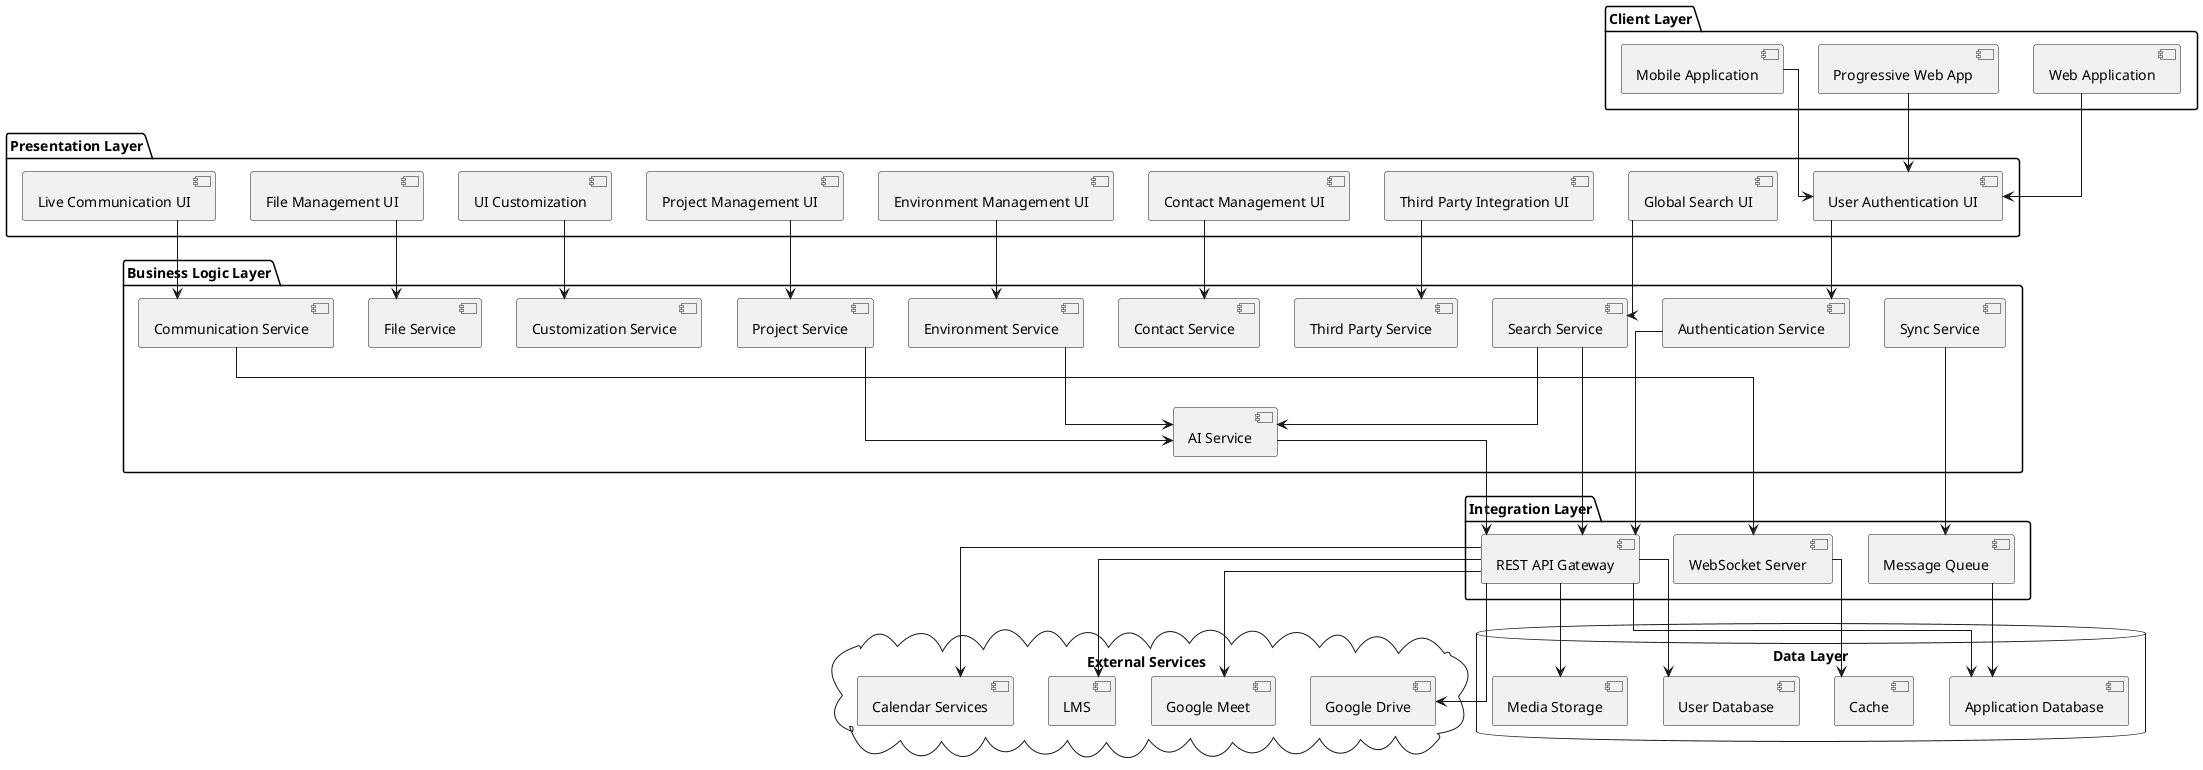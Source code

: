 @startuml FusionSpace Architecture

skinparam componentStyle uml2
skinparam linetype ortho

!define RECTANGLE class

package "Client Layer" {
    [Web Application]
    [Progressive Web App]
    [Mobile Application]
}

package "Presentation Layer" {
    [User Authentication UI]
    [Global Search UI]
    [Third Party Integration UI]
    [Contact Management UI]
    [Environment Management UI]
    [Project Management UI]
    [UI Customization]
    [File Management UI]
    [Live Communication UI]
}

package "Business Logic Layer" {
    [Authentication Service]
    [Search Service]
    [Third Party Service]
    [Contact Service]
    [Environment Service]
    [Project Service]
    [Customization Service]
    [File Service]
    [Communication Service]
    [Sync Service]
    [AI Service]
}

package "Integration Layer" {
    [REST API Gateway]
    [WebSocket Server]
    [Message Queue]
}

cloud "External Services" {
    [Google Drive]
    [Google Meet]
    [LMS]
    [Calendar Services]
}

database "Data Layer" {
    [User Database]
    [Media Storage]
    [Application Database]
    [Cache]
}

' Client to Presentation connections
[Web Application] --> [User Authentication UI]
[Progressive Web App] --> [User Authentication UI]
[Mobile Application] --> [User Authentication UI]

' Presentation to Business Logic
[User Authentication UI] --> [Authentication Service]
[Global Search UI] --> [Search Service]
[Third Party Integration UI] --> [Third Party Service]
[Contact Management UI] --> [Contact Service]
[Environment Management UI] --> [Environment Service]
[Project Management UI] --> [Project Service]
[UI Customization] --> [Customization Service]
[File Management UI] --> [File Service]
[Live Communication UI] --> [Communication Service]

' Business Logic to Integration
[Authentication Service] --> [REST API Gateway]
[Search Service] --> [REST API Gateway]
[Communication Service] --> [WebSocket Server]
[Sync Service] --> [Message Queue]

' Integration to External
[REST API Gateway] --> [Google Drive]
[REST API Gateway] --> [Google Meet]
[REST API Gateway] --> [LMS]
[REST API Gateway] --> [Calendar Services]

' Integration to Data
[REST API Gateway] --> [User Database]
[REST API Gateway] --> [Media Storage]
[REST API Gateway] --> [Application Database]
[WebSocket Server] --> [Cache]
[Message Queue] --> [Application Database]

' AI Service connections
[AI Service] --> [REST API Gateway]
[Search Service] --> [AI Service]
[Environment Service] --> [AI Service]
[Project Service] --> [AI Service]

@enduml